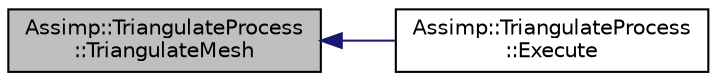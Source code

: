 digraph "Assimp::TriangulateProcess::TriangulateMesh"
{
  edge [fontname="Helvetica",fontsize="10",labelfontname="Helvetica",labelfontsize="10"];
  node [fontname="Helvetica",fontsize="10",shape=record];
  rankdir="LR";
  Node1 [label="Assimp::TriangulateProcess\l::TriangulateMesh",height=0.2,width=0.4,color="black", fillcolor="grey75", style="filled", fontcolor="black"];
  Node1 -> Node2 [dir="back",color="midnightblue",fontsize="10",style="solid",fontname="Helvetica"];
  Node2 [label="Assimp::TriangulateProcess\l::Execute",height=0.2,width=0.4,color="black", fillcolor="white", style="filled",URL="$class_assimp_1_1_triangulate_process.html#ac35ab886c3ca3b7b5bf5ca35c8a45429"];
}
